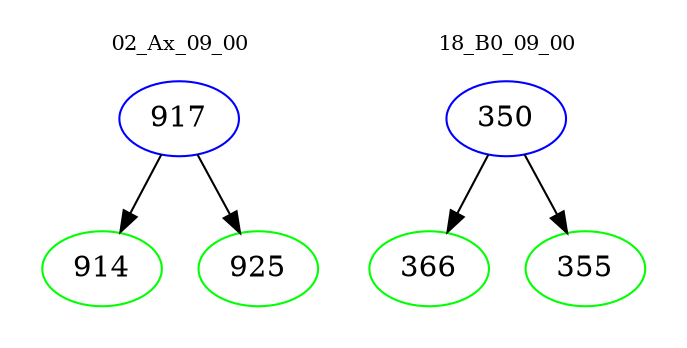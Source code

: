 digraph{
subgraph cluster_0 {
color = white
label = "02_Ax_09_00";
fontsize=10;
T0_917 [label="917", color="blue"]
T0_917 -> T0_914 [color="black"]
T0_914 [label="914", color="green"]
T0_917 -> T0_925 [color="black"]
T0_925 [label="925", color="green"]
}
subgraph cluster_1 {
color = white
label = "18_B0_09_00";
fontsize=10;
T1_350 [label="350", color="blue"]
T1_350 -> T1_366 [color="black"]
T1_366 [label="366", color="green"]
T1_350 -> T1_355 [color="black"]
T1_355 [label="355", color="green"]
}
}
